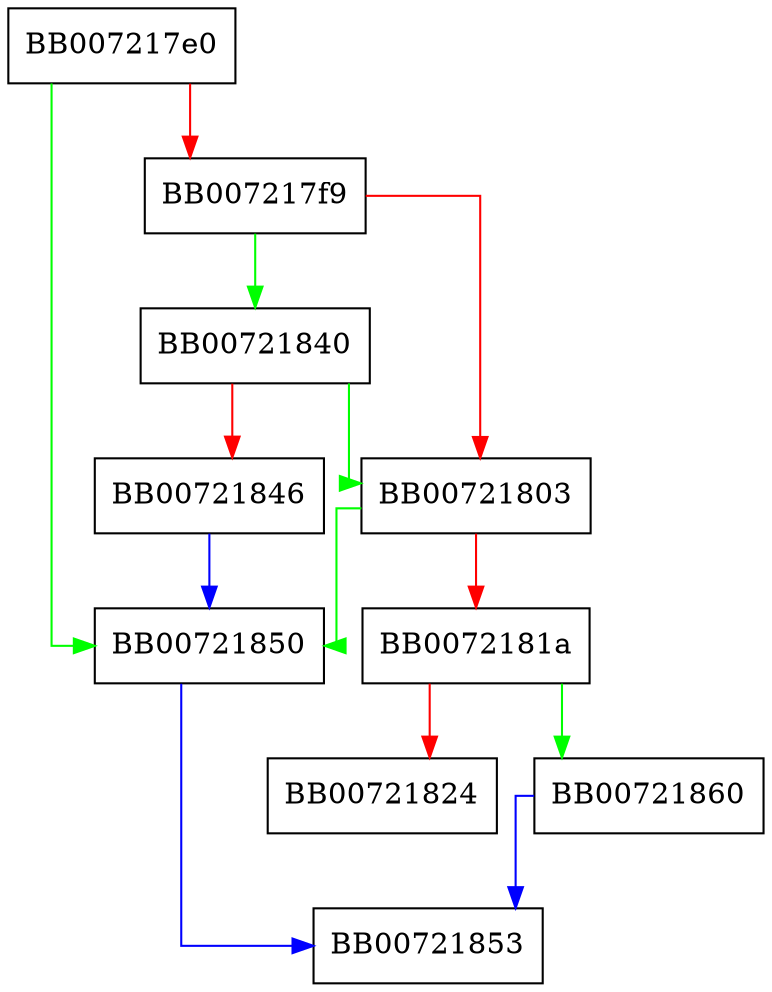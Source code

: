 digraph BIO_new_from_core_bio {
  node [shape="box"];
  graph [splines=ortho];
  BB007217e0 -> BB00721850 [color="green"];
  BB007217e0 -> BB007217f9 [color="red"];
  BB007217f9 -> BB00721840 [color="green"];
  BB007217f9 -> BB00721803 [color="red"];
  BB00721803 -> BB00721850 [color="green"];
  BB00721803 -> BB0072181a [color="red"];
  BB0072181a -> BB00721860 [color="green"];
  BB0072181a -> BB00721824 [color="red"];
  BB00721840 -> BB00721803 [color="green"];
  BB00721840 -> BB00721846 [color="red"];
  BB00721846 -> BB00721850 [color="blue"];
  BB00721850 -> BB00721853 [color="blue"];
  BB00721860 -> BB00721853 [color="blue"];
}